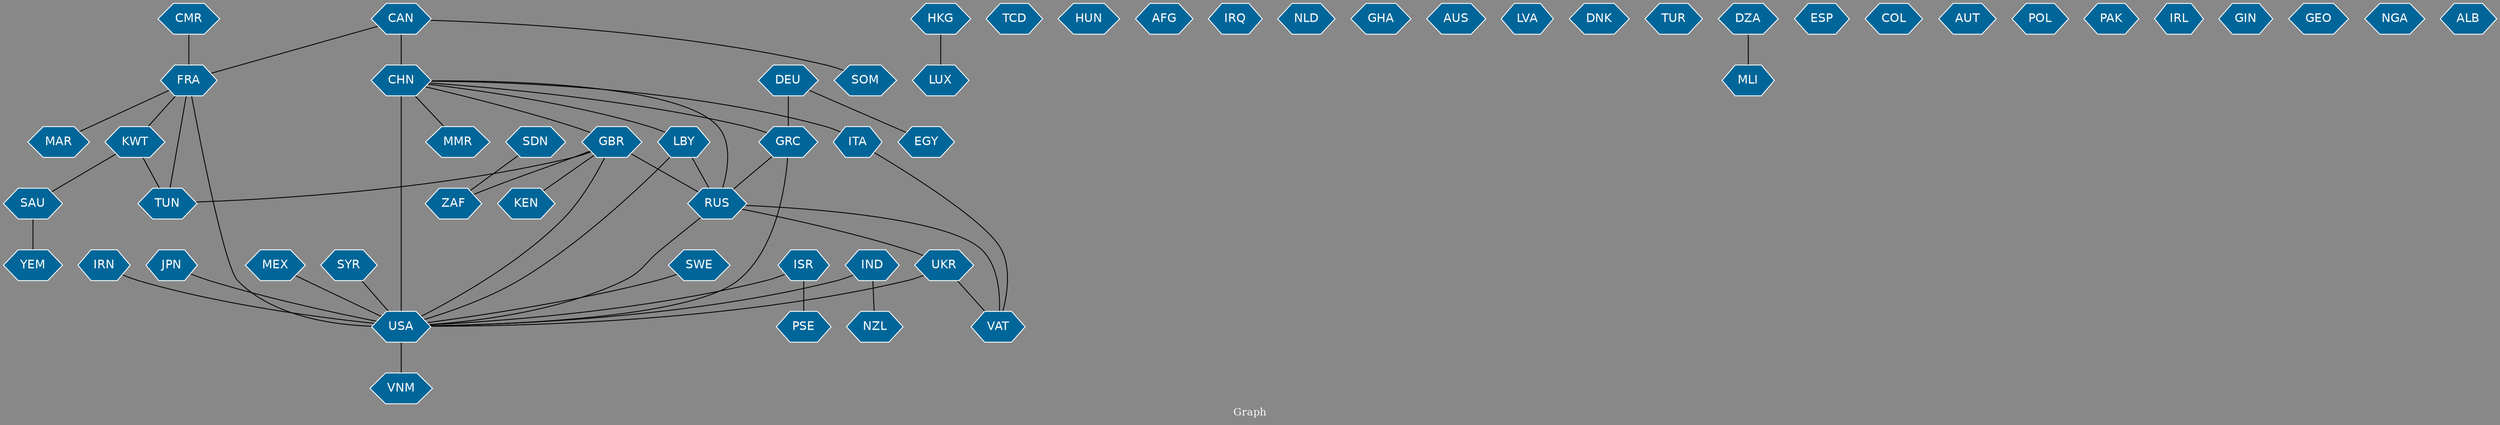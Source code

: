 // Countries together in item graph
graph {
	graph [bgcolor="#888888" fontcolor=white fontsize=12 label="Graph" outputorder=edgesfirst overlap=prism]
	node [color=white fillcolor="#006699" fontcolor=white fontname=Helvetica shape=hexagon style=filled]
	edge [arrowhead=open color=black fontcolor=white fontname=Courier fontsize=12]
		FRA [label=FRA]
		KWT [label=KWT]
		TUN [label=TUN]
		MAR [label=MAR]
		GBR [label=GBR]
		HKG [label=HKG]
		USA [label=USA]
		GRC [label=GRC]
		YEM [label=YEM]
		EGY [label=EGY]
		DEU [label=DEU]
		TCD [label=TCD]
		SAU [label=SAU]
		CHN [label=CHN]
		MEX [label=MEX]
		HUN [label=HUN]
		ISR [label=ISR]
		PSE [label=PSE]
		AFG [label=AFG]
		IRQ [label=IRQ]
		ITA [label=ITA]
		NLD [label=NLD]
		GHA [label=GHA]
		LBY [label=LBY]
		RUS [label=RUS]
		AUS [label=AUS]
		KEN [label=KEN]
		SYR [label=SYR]
		SWE [label=SWE]
		CAN [label=CAN]
		IND [label=IND]
		LVA [label=LVA]
		CMR [label=CMR]
		VAT [label=VAT]
		DNK [label=DNK]
		TUR [label=TUR]
		ZAF [label=ZAF]
		MLI [label=MLI]
		IRN [label=IRN]
		DZA [label=DZA]
		ESP [label=ESP]
		SDN [label=SDN]
		COL [label=COL]
		AUT [label=AUT]
		MMR [label=MMR]
		POL [label=POL]
		NZL [label=NZL]
		PAK [label=PAK]
		JPN [label=JPN]
		SOM [label=SOM]
		UKR [label=UKR]
		LUX [label=LUX]
		IRL [label=IRL]
		GIN [label=GIN]
		VNM [label=VNM]
		GEO [label=GEO]
		NGA [label=NGA]
		ALB [label=ALB]
			LBY -- RUS [weight=2]
			CAN -- CHN [weight=2]
			FRA -- USA [weight=3]
			SYR -- USA [weight=1]
			ISR -- PSE [weight=2]
			FRA -- KWT [weight=4]
			USA -- VNM [weight=1]
			RUS -- VAT [weight=1]
			CHN -- USA [weight=20]
			UKR -- VAT [weight=1]
			CMR -- FRA [weight=1]
			SAU -- YEM [weight=2]
			CHN -- GBR [weight=6]
			GRC -- RUS [weight=2]
			CHN -- LBY [weight=2]
			GBR -- TUN [weight=3]
			KWT -- TUN [weight=4]
			IND -- USA [weight=1]
			GBR -- KEN [weight=1]
			SWE -- USA [weight=2]
			CHN -- MMR [weight=1]
			FRA -- MAR [weight=1]
			CHN -- RUS [weight=4]
			IND -- NZL [weight=1]
			MEX -- USA [weight=2]
			DEU -- EGY [weight=1]
			HKG -- LUX [weight=1]
			RUS -- USA [weight=2]
			ITA -- VAT [weight=1]
			CAN -- FRA [weight=1]
			UKR -- USA [weight=1]
			RUS -- UKR [weight=3]
			IRN -- USA [weight=1]
			GRC -- USA [weight=1]
			LBY -- USA [weight=3]
			CAN -- SOM [weight=1]
			ISR -- USA [weight=1]
			DEU -- GRC [weight=2]
			KWT -- SAU [weight=1]
			GBR -- RUS [weight=3]
			JPN -- USA [weight=1]
			CHN -- ITA [weight=2]
			SDN -- ZAF [weight=1]
			DZA -- MLI [weight=1]
			FRA -- TUN [weight=4]
			GBR -- USA [weight=4]
			CHN -- GRC [weight=1]
			GBR -- ZAF [weight=1]
}